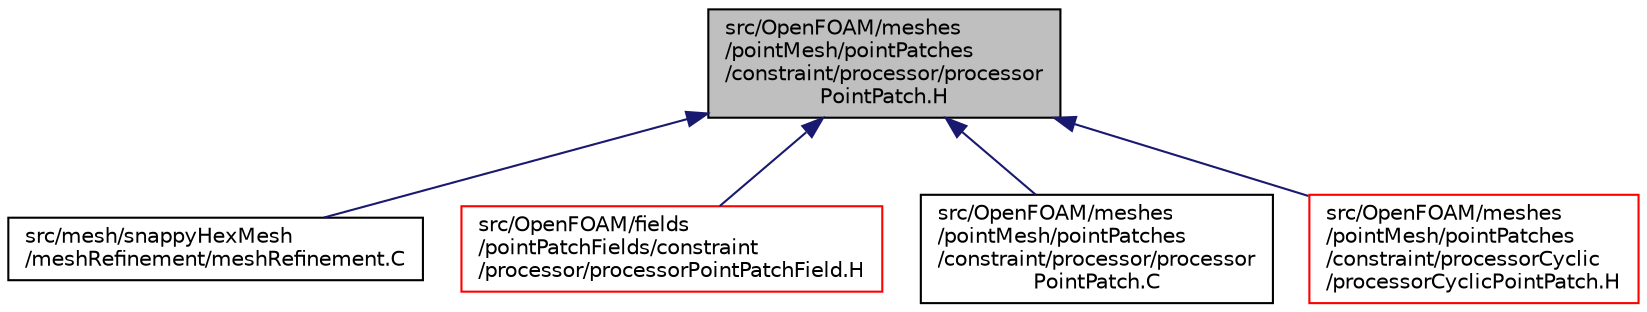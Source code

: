 digraph "src/OpenFOAM/meshes/pointMesh/pointPatches/constraint/processor/processorPointPatch.H"
{
  bgcolor="transparent";
  edge [fontname="Helvetica",fontsize="10",labelfontname="Helvetica",labelfontsize="10"];
  node [fontname="Helvetica",fontsize="10",shape=record];
  Node1 [label="src/OpenFOAM/meshes\l/pointMesh/pointPatches\l/constraint/processor/processor\lPointPatch.H",height=0.2,width=0.4,color="black", fillcolor="grey75", style="filled", fontcolor="black"];
  Node1 -> Node2 [dir="back",color="midnightblue",fontsize="10",style="solid",fontname="Helvetica"];
  Node2 [label="src/mesh/snappyHexMesh\l/meshRefinement/meshRefinement.C",height=0.2,width=0.4,color="black",URL="$a07398.html"];
  Node1 -> Node3 [dir="back",color="midnightblue",fontsize="10",style="solid",fontname="Helvetica"];
  Node3 [label="src/OpenFOAM/fields\l/pointPatchFields/constraint\l/processor/processorPointPatchField.H",height=0.2,width=0.4,color="red",URL="$a08397.html"];
  Node1 -> Node4 [dir="back",color="midnightblue",fontsize="10",style="solid",fontname="Helvetica"];
  Node4 [label="src/OpenFOAM/meshes\l/pointMesh/pointPatches\l/constraint/processor/processor\lPointPatch.C",height=0.2,width=0.4,color="black",URL="$a08891.html"];
  Node1 -> Node5 [dir="back",color="midnightblue",fontsize="10",style="solid",fontname="Helvetica"];
  Node5 [label="src/OpenFOAM/meshes\l/pointMesh/pointPatches\l/constraint/processorCyclic\l/processorCyclicPointPatch.H",height=0.2,width=0.4,color="red",URL="$a08894.html"];
}
